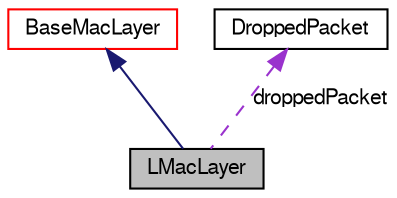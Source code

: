 digraph G
{
  edge [fontname="FreeSans",fontsize="10",labelfontname="FreeSans",labelfontsize="10"];
  node [fontname="FreeSans",fontsize="10",shape=record];
  Node1 [label="LMacLayer",height=0.2,width=0.4,color="black", fillcolor="grey75", style="filled" fontcolor="black"];
  Node2 -> Node1 [dir=back,color="midnightblue",fontsize="10",style="solid",fontname="FreeSans"];
  Node2 [label="BaseMacLayer",height=0.2,width=0.4,color="red", fillcolor="white", style="filled",URL="$a00024.html",tooltip="A very simple MAC module template which provides de- and encapsulation of messages..."];
  Node3 -> Node1 [dir=back,color="darkorchid3",fontsize="10",style="dashed",label="droppedPacket",fontname="FreeSans"];
  Node3 [label="DroppedPacket",height=0.2,width=0.4,color="black", fillcolor="white", style="filled",URL="$a00086.html",tooltip="May be published by MAC lyer to indicate why a packet was dropped."];
}
